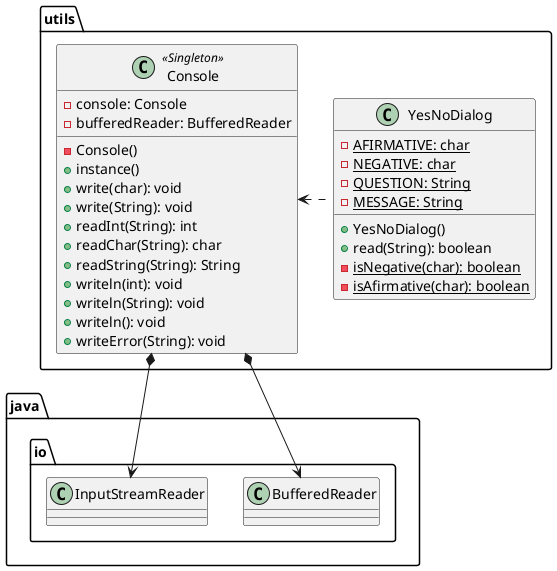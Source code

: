 @startuml mastermind.utils

class  utils.Console << Singleton >> {
- console: Console
- bufferedReader: BufferedReader
- Console()
+ instance()
+ write(char): void
+ write(String): void
+ readInt(String): int
+ readChar(String): char
+ readString(String): String
+ writeln(int): void
+ writeln(String): void
+ writeln(): void
+ writeError(String): void
}

utils.Console *-down-> java.io.BufferedReader
utils.Console *-down-> java.io.InputStreamReader
utils.YesNoDialog .left.> utils.Console

class  utils.YesNoDialog{
- {static} AFIRMATIVE: char
- {static} NEGATIVE: char
- {static} QUESTION: String
- {static} MESSAGE: String
+ YesNoDialog()
+ read(String): boolean
- {static} isNegative(char): boolean
- {static} isAfirmative(char): boolean
}

@enduml